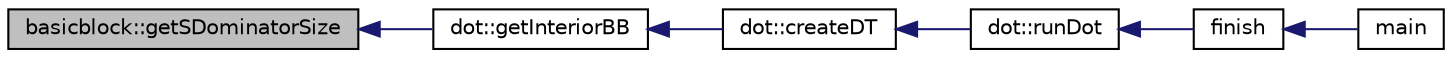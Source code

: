 digraph G
{
  edge [fontname="Helvetica",fontsize="10",labelfontname="Helvetica",labelfontsize="10"];
  node [fontname="Helvetica",fontsize="10",shape=record];
  rankdir=LR;
  Node1 [label="basicblock::getSDominatorSize",height=0.2,width=0.4,color="black", fillcolor="grey75", style="filled" fontcolor="black"];
  Node1 -> Node2 [dir=back,color="midnightblue",fontsize="10",style="solid"];
  Node2 [label="dot::getInteriorBB",height=0.2,width=0.4,color="black", fillcolor="white", style="filled",URL="$classdot.html#af20dc816d263a9b3496d8241c339e235"];
  Node2 -> Node3 [dir=back,color="midnightblue",fontsize="10",style="solid"];
  Node3 [label="dot::createDT",height=0.2,width=0.4,color="black", fillcolor="white", style="filled",URL="$classdot.html#aa1638f8d762e0f431cef55da49e92ede"];
  Node3 -> Node4 [dir=back,color="midnightblue",fontsize="10",style="solid"];
  Node4 [label="dot::runDot",height=0.2,width=0.4,color="black", fillcolor="white", style="filled",URL="$classdot.html#a613147e95e44f245a63a5b08418c95f9"];
  Node4 -> Node5 [dir=back,color="midnightblue",fontsize="10",style="solid"];
  Node5 [label="finish",height=0.2,width=0.4,color="black", fillcolor="white", style="filled",URL="$main_8cpp.html#a95cf23fdc260a92c373256cf79d940f2"];
  Node5 -> Node6 [dir=back,color="midnightblue",fontsize="10",style="solid"];
  Node6 [label="main",height=0.2,width=0.4,color="black", fillcolor="white", style="filled",URL="$main_8cpp.html#a0ddf1224851353fc92bfbff6f499fa97"];
}
